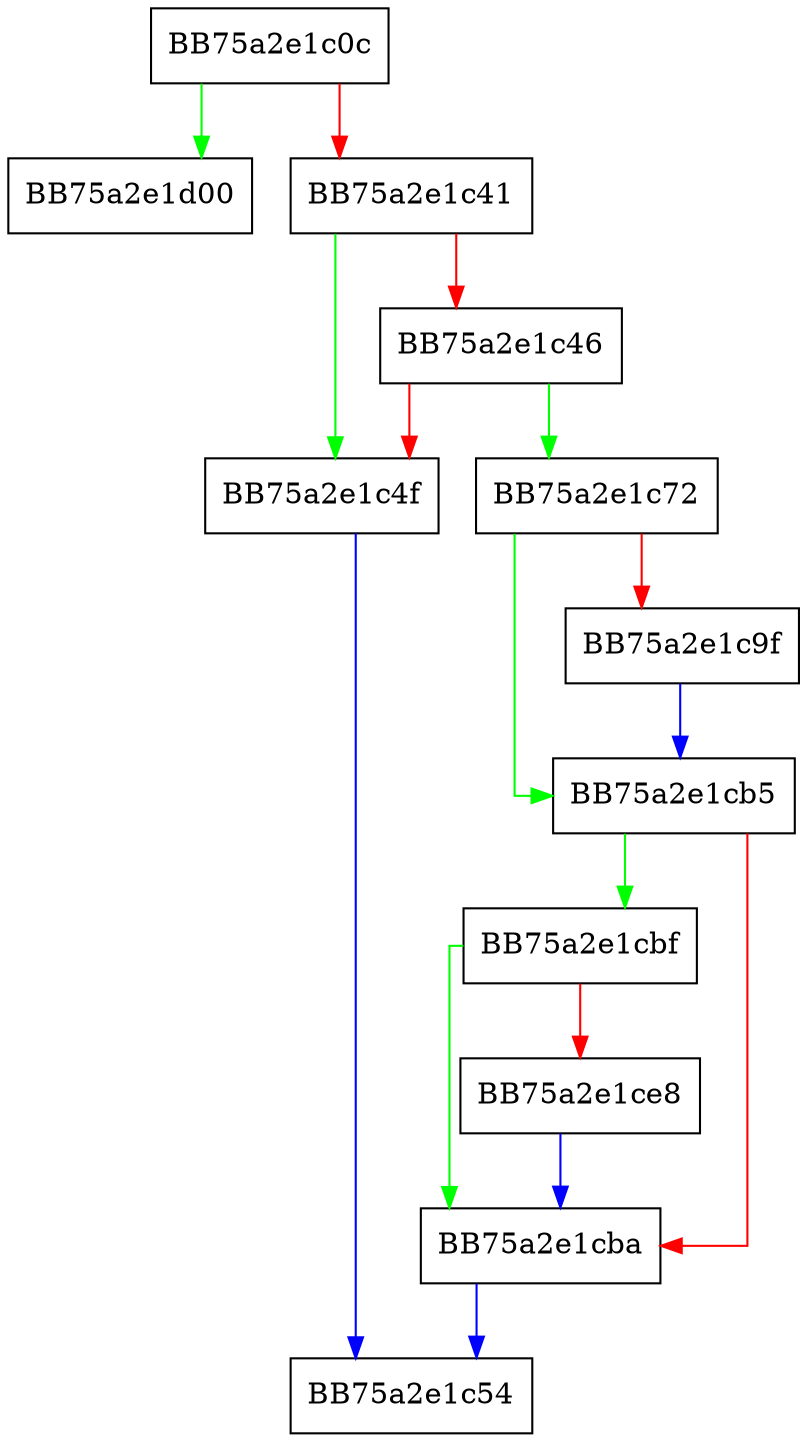 digraph _Init {
  node [shape="box"];
  graph [splines=ortho];
  BB75a2e1c0c -> BB75a2e1d00 [color="green"];
  BB75a2e1c0c -> BB75a2e1c41 [color="red"];
  BB75a2e1c41 -> BB75a2e1c4f [color="green"];
  BB75a2e1c41 -> BB75a2e1c46 [color="red"];
  BB75a2e1c46 -> BB75a2e1c72 [color="green"];
  BB75a2e1c46 -> BB75a2e1c4f [color="red"];
  BB75a2e1c4f -> BB75a2e1c54 [color="blue"];
  BB75a2e1c72 -> BB75a2e1cb5 [color="green"];
  BB75a2e1c72 -> BB75a2e1c9f [color="red"];
  BB75a2e1c9f -> BB75a2e1cb5 [color="blue"];
  BB75a2e1cb5 -> BB75a2e1cbf [color="green"];
  BB75a2e1cb5 -> BB75a2e1cba [color="red"];
  BB75a2e1cba -> BB75a2e1c54 [color="blue"];
  BB75a2e1cbf -> BB75a2e1cba [color="green"];
  BB75a2e1cbf -> BB75a2e1ce8 [color="red"];
  BB75a2e1ce8 -> BB75a2e1cba [color="blue"];
}